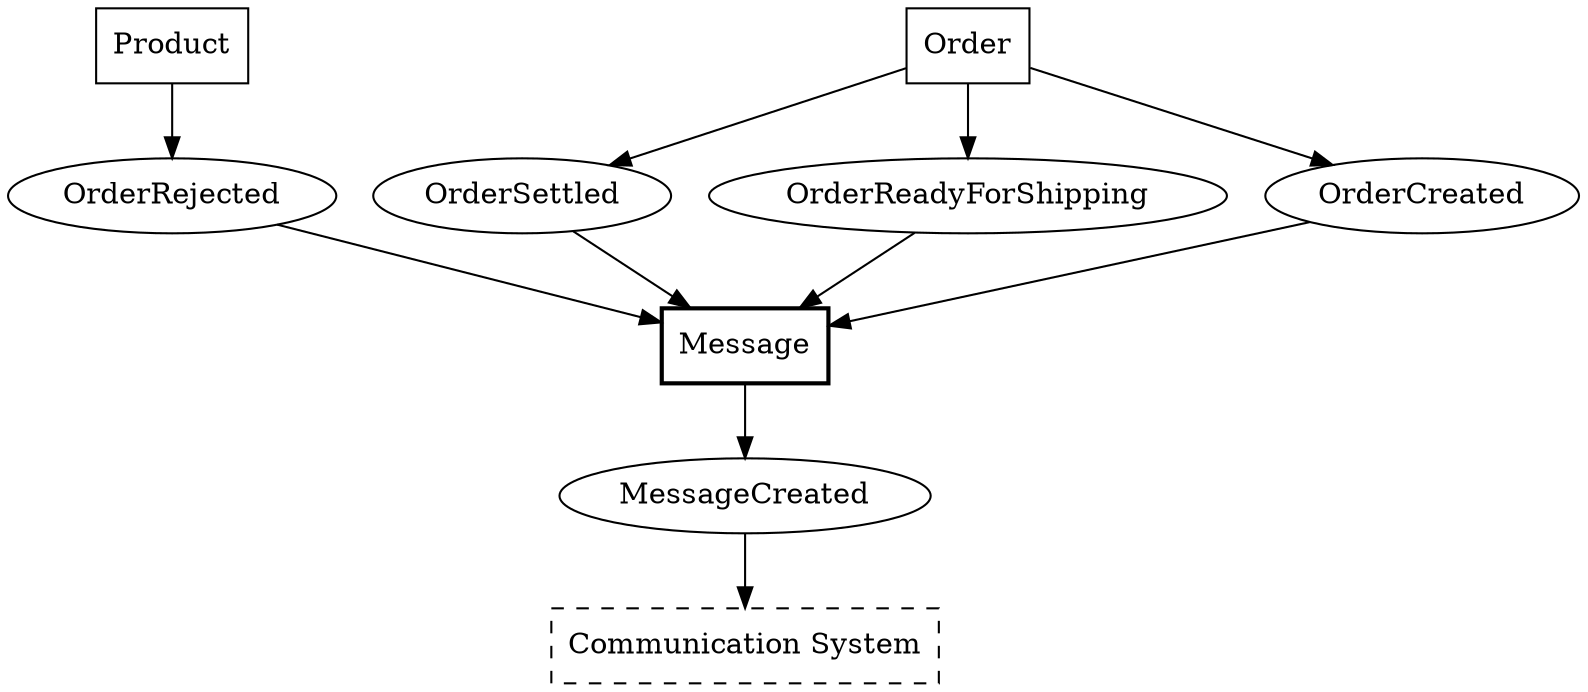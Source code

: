digraph {
splines=spline;
"OrderSettled" -> "Message" [style=solid];
"Product" -> "OrderRejected" [style=solid];
"OrderRejected" -> "Message" [style=solid];
"OrderReadyForShipping" -> "Message" [style=solid];
"Order" -> "OrderReadyForShipping" [style=solid];
"MessageCreated" -> "Communication System" [style=solid];
"OrderCreated" -> "Message" [style=solid];
"Message" -> "MessageCreated" [style=solid];
"Order" -> "OrderCreated" [style=solid];
"Order" -> "OrderSettled" [style=solid];
"Order"[shape=box];
"Message"[shape=box,style=bold];
"OrderRejected"[shape=ellipse];
"Product"[shape=box];
"MessageCreated"[shape=ellipse];
"OrderSettled"[shape=ellipse];
"OrderCreated"[shape=ellipse];
"OrderReadyForShipping"[shape=ellipse];
"Communication System"[shape=box,style=dashed];
}
